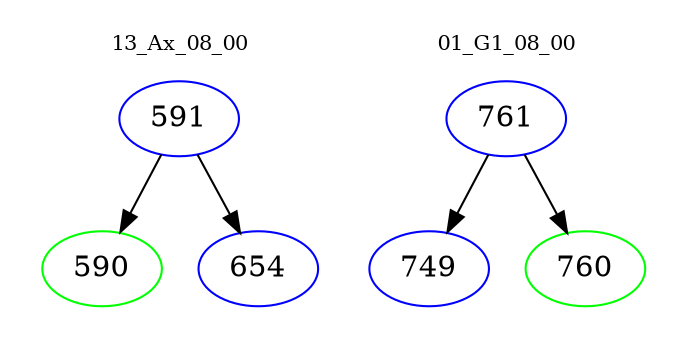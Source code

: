 digraph{
subgraph cluster_0 {
color = white
label = "13_Ax_08_00";
fontsize=10;
T0_591 [label="591", color="blue"]
T0_591 -> T0_590 [color="black"]
T0_590 [label="590", color="green"]
T0_591 -> T0_654 [color="black"]
T0_654 [label="654", color="blue"]
}
subgraph cluster_1 {
color = white
label = "01_G1_08_00";
fontsize=10;
T1_761 [label="761", color="blue"]
T1_761 -> T1_749 [color="black"]
T1_749 [label="749", color="blue"]
T1_761 -> T1_760 [color="black"]
T1_760 [label="760", color="green"]
}
}
